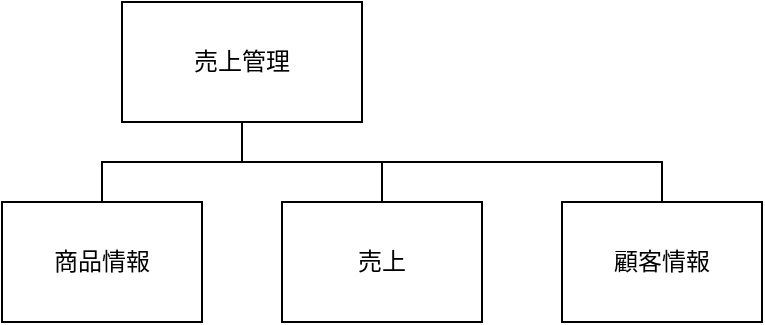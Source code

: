 <mxfile version="12.1.0" type="device" pages="1"><diagram id="pmI3HHCLzbtn2HLetIXz" name="Page-1"><mxGraphModel dx="538" dy="549" grid="1" gridSize="10" guides="1" tooltips="1" connect="1" arrows="1" fold="1" page="1" pageScale="1" pageWidth="827" pageHeight="1169" math="0" shadow="0"><root><mxCell id="0"/><mxCell id="1" parent="0"/><UserObject label="&lt;font style=&quot;vertical-align: inherit&quot;&gt;&lt;font style=&quot;vertical-align: inherit&quot;&gt;&lt;font style=&quot;vertical-align: inherit&quot;&gt;&lt;font style=&quot;vertical-align: inherit&quot;&gt;売上管理&lt;/font&gt;&lt;/font&gt;&lt;/font&gt;&lt;/font&gt;" treeRoot="1" id="iZYzCPyA5psBWYo1_K4V-1"><mxCell style="whiteSpace=wrap;html=1;align=center;treeFolding=1;treeMoving=1;container=1;recursiveResize=0;" vertex="1" parent="1"><mxGeometry x="170" y="20" width="120" height="60" as="geometry"/></mxCell></UserObject><mxCell id="iZYzCPyA5psBWYo1_K4V-2" value="&lt;font style=&quot;vertical-align: inherit&quot;&gt;&lt;font style=&quot;vertical-align: inherit&quot;&gt;売上&lt;/font&gt;&lt;/font&gt;" style="whiteSpace=wrap;html=1;align=center;verticalAlign=middle;container=1;recursiveResize=0;treeFolding=1;treeMoving=1;" vertex="1" parent="1"><mxGeometry x="250" y="120" width="100" height="60" as="geometry"/></mxCell><mxCell id="iZYzCPyA5psBWYo1_K4V-3" value="" style="edgeStyle=elbowEdgeStyle;elbow=vertical;startArrow=none;endArrow=none;rounded=0;" edge="1" target="iZYzCPyA5psBWYo1_K4V-2" parent="1"><mxGeometry relative="1" as="geometry"><mxPoint x="230" y="80" as="sourcePoint"/></mxGeometry></mxCell><mxCell id="iZYzCPyA5psBWYo1_K4V-4" value="&lt;font style=&quot;vertical-align: inherit&quot;&gt;&lt;font style=&quot;vertical-align: inherit&quot;&gt;商品情報&lt;/font&gt;&lt;/font&gt;" style="whiteSpace=wrap;html=1;align=center;verticalAlign=middle;container=1;recursiveResize=0;treeFolding=1;treeMoving=1;" vertex="1" parent="1"><mxGeometry x="110" y="120" width="100" height="60" as="geometry"/></mxCell><mxCell id="iZYzCPyA5psBWYo1_K4V-5" value="" style="edgeStyle=elbowEdgeStyle;elbow=vertical;startArrow=none;endArrow=none;rounded=0;exitX=0.5;exitY=1;exitDx=0;exitDy=0;" edge="1" target="iZYzCPyA5psBWYo1_K4V-4" parent="1" source="iZYzCPyA5psBWYo1_K4V-1"><mxGeometry relative="1" as="geometry"><mxPoint x="90" y="80" as="sourcePoint"/></mxGeometry></mxCell><mxCell id="iZYzCPyA5psBWYo1_K4V-6" value="&lt;font style=&quot;vertical-align: inherit&quot;&gt;&lt;font style=&quot;vertical-align: inherit&quot;&gt;顧客情報&lt;/font&gt;&lt;/font&gt;" style="whiteSpace=wrap;html=1;align=center;verticalAlign=middle;container=1;recursiveResize=0;treeFolding=1;treeMoving=1;" vertex="1" parent="1"><mxGeometry x="390" y="120" width="100" height="60" as="geometry"/></mxCell><mxCell id="iZYzCPyA5psBWYo1_K4V-7" value="" style="edgeStyle=elbowEdgeStyle;elbow=vertical;startArrow=none;endArrow=none;rounded=0;" edge="1" target="iZYzCPyA5psBWYo1_K4V-6" parent="1"><mxGeometry relative="1" as="geometry"><mxPoint x="300" y="100" as="sourcePoint"/><Array as="points"><mxPoint x="370" y="100"/></Array></mxGeometry></mxCell></root></mxGraphModel></diagram></mxfile>